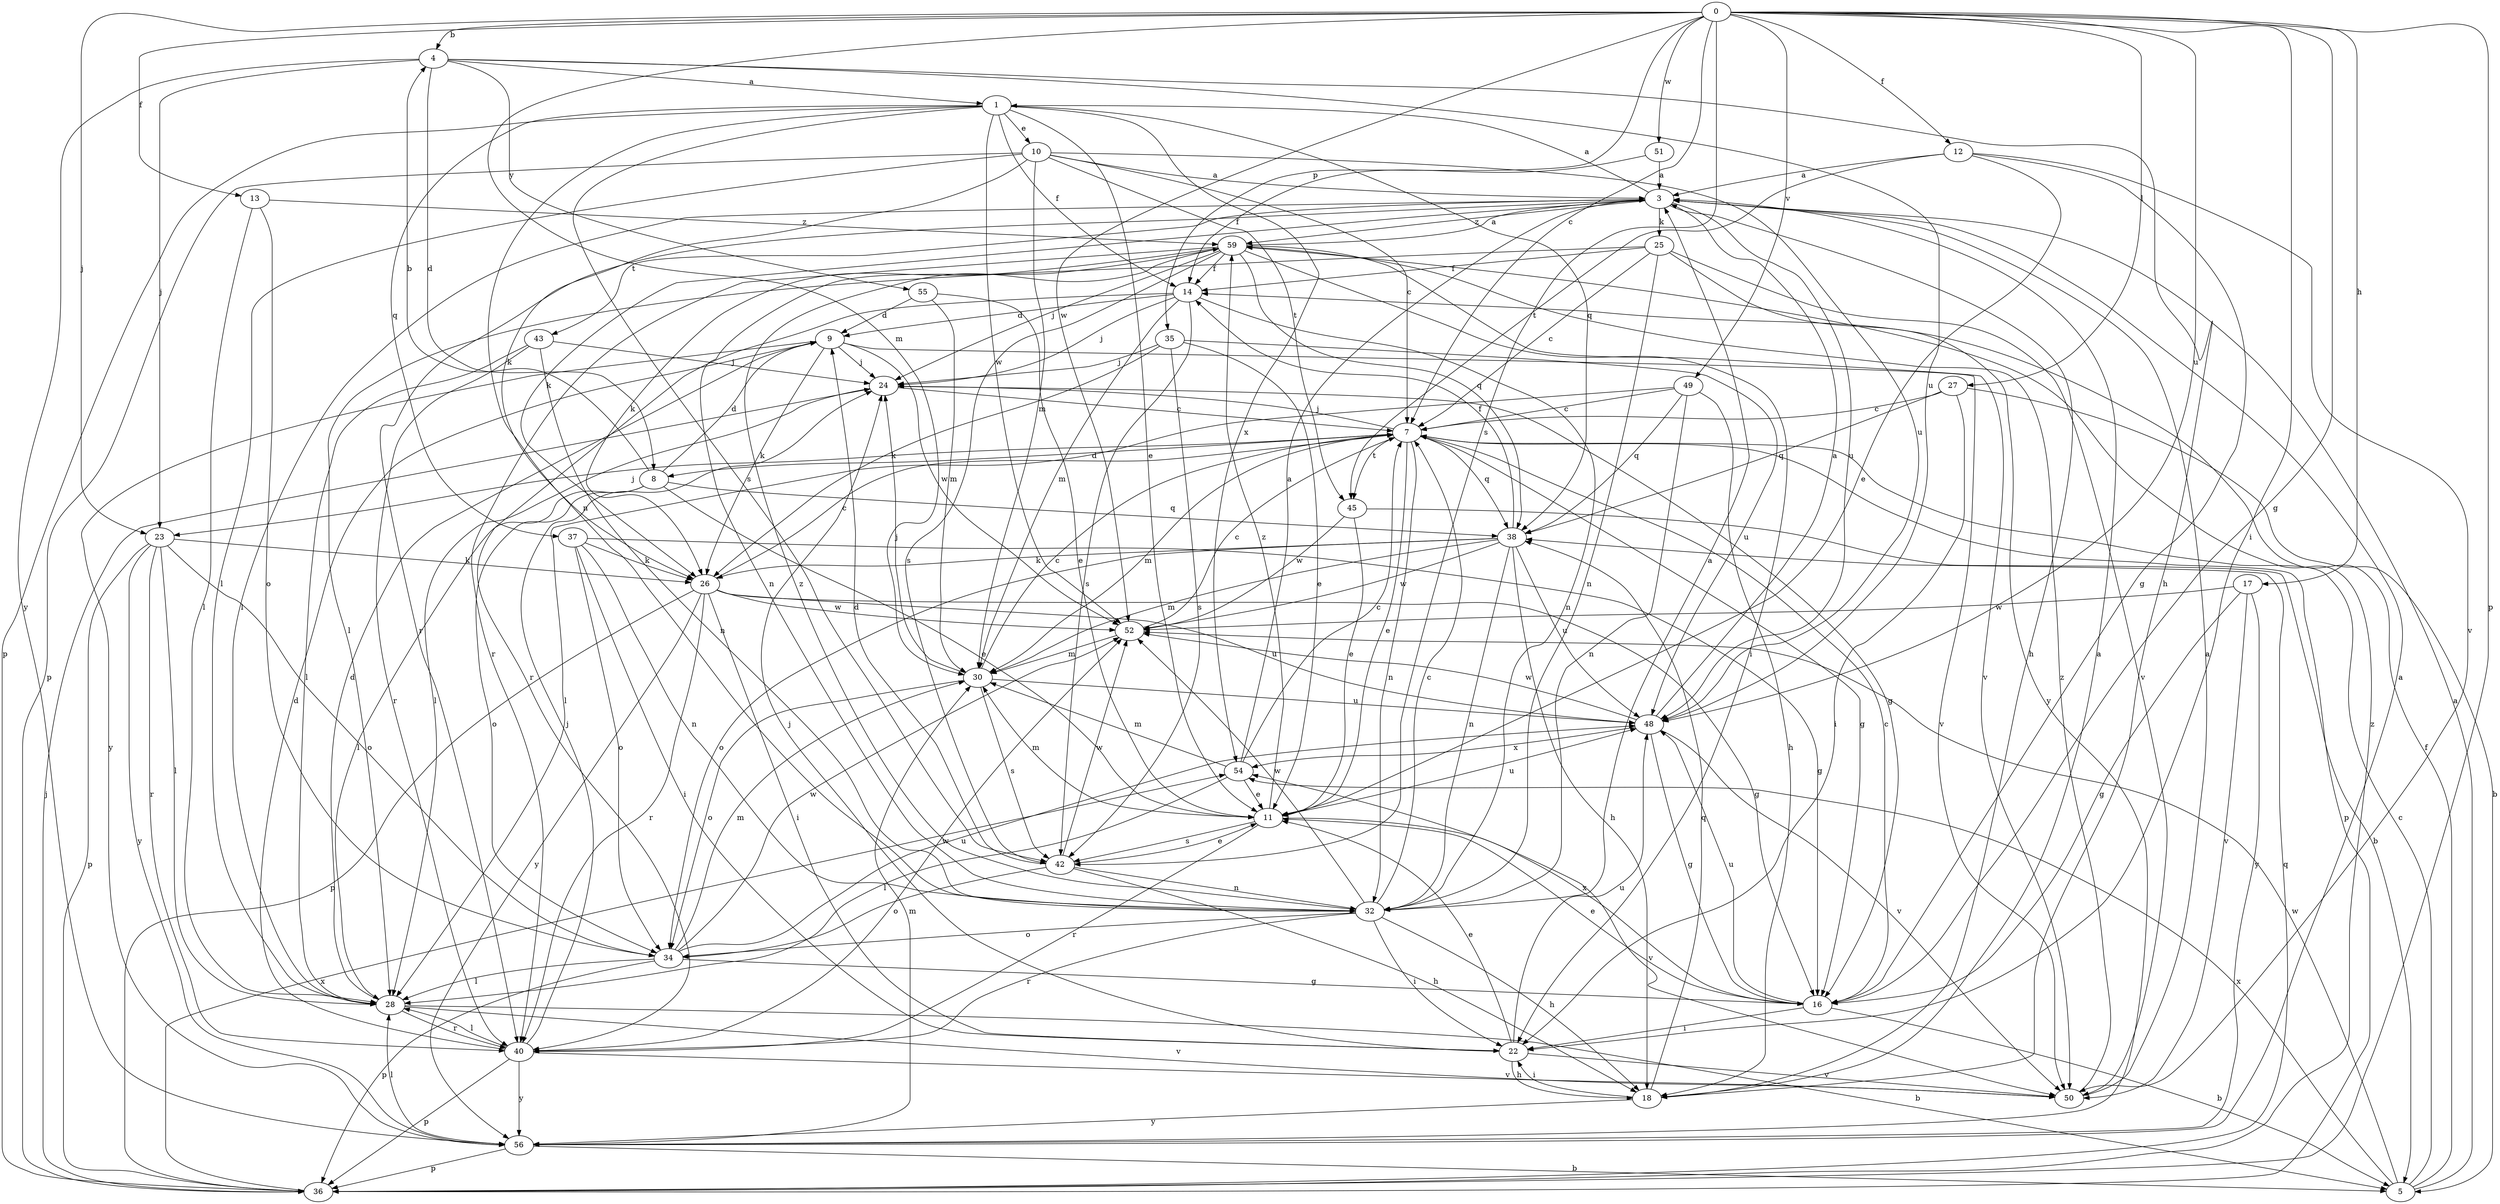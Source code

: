 strict digraph  {
0;
1;
3;
4;
5;
7;
8;
9;
10;
11;
12;
13;
14;
16;
17;
18;
22;
23;
24;
25;
26;
27;
28;
30;
32;
34;
35;
36;
37;
38;
40;
42;
43;
45;
48;
49;
50;
51;
52;
54;
55;
56;
59;
0 -> 4  [label=b];
0 -> 7  [label=c];
0 -> 12  [label=f];
0 -> 13  [label=f];
0 -> 16  [label=g];
0 -> 17  [label=h];
0 -> 22  [label=i];
0 -> 23  [label=j];
0 -> 27  [label=l];
0 -> 30  [label=m];
0 -> 35  [label=p];
0 -> 36  [label=p];
0 -> 42  [label=s];
0 -> 48  [label=u];
0 -> 49  [label=v];
0 -> 51  [label=w];
0 -> 52  [label=w];
1 -> 10  [label=e];
1 -> 11  [label=e];
1 -> 14  [label=f];
1 -> 32  [label=n];
1 -> 36  [label=p];
1 -> 37  [label=q];
1 -> 38  [label=q];
1 -> 42  [label=s];
1 -> 52  [label=w];
1 -> 54  [label=x];
3 -> 1  [label=a];
3 -> 18  [label=h];
3 -> 25  [label=k];
3 -> 26  [label=k];
3 -> 28  [label=l];
3 -> 40  [label=r];
3 -> 43  [label=t];
3 -> 48  [label=u];
3 -> 59  [label=z];
4 -> 1  [label=a];
4 -> 8  [label=d];
4 -> 18  [label=h];
4 -> 23  [label=j];
4 -> 48  [label=u];
4 -> 55  [label=y];
4 -> 56  [label=y];
5 -> 3  [label=a];
5 -> 7  [label=c];
5 -> 14  [label=f];
5 -> 52  [label=w];
5 -> 54  [label=x];
7 -> 8  [label=d];
7 -> 11  [label=e];
7 -> 16  [label=g];
7 -> 23  [label=j];
7 -> 24  [label=j];
7 -> 30  [label=m];
7 -> 32  [label=n];
7 -> 36  [label=p];
7 -> 38  [label=q];
7 -> 45  [label=t];
8 -> 4  [label=b];
8 -> 9  [label=d];
8 -> 11  [label=e];
8 -> 28  [label=l];
8 -> 34  [label=o];
8 -> 38  [label=q];
9 -> 24  [label=j];
9 -> 26  [label=k];
9 -> 50  [label=v];
9 -> 52  [label=w];
9 -> 56  [label=y];
10 -> 3  [label=a];
10 -> 7  [label=c];
10 -> 26  [label=k];
10 -> 28  [label=l];
10 -> 30  [label=m];
10 -> 36  [label=p];
10 -> 45  [label=t];
10 -> 48  [label=u];
11 -> 30  [label=m];
11 -> 40  [label=r];
11 -> 42  [label=s];
11 -> 48  [label=u];
11 -> 50  [label=v];
11 -> 59  [label=z];
12 -> 3  [label=a];
12 -> 11  [label=e];
12 -> 16  [label=g];
12 -> 45  [label=t];
12 -> 50  [label=v];
13 -> 28  [label=l];
13 -> 34  [label=o];
13 -> 59  [label=z];
14 -> 9  [label=d];
14 -> 24  [label=j];
14 -> 30  [label=m];
14 -> 32  [label=n];
14 -> 40  [label=r];
14 -> 42  [label=s];
16 -> 5  [label=b];
16 -> 7  [label=c];
16 -> 11  [label=e];
16 -> 22  [label=i];
16 -> 48  [label=u];
16 -> 54  [label=x];
17 -> 16  [label=g];
17 -> 50  [label=v];
17 -> 52  [label=w];
17 -> 56  [label=y];
18 -> 3  [label=a];
18 -> 22  [label=i];
18 -> 38  [label=q];
18 -> 56  [label=y];
22 -> 11  [label=e];
22 -> 18  [label=h];
22 -> 24  [label=j];
22 -> 48  [label=u];
22 -> 50  [label=v];
23 -> 26  [label=k];
23 -> 28  [label=l];
23 -> 34  [label=o];
23 -> 36  [label=p];
23 -> 40  [label=r];
23 -> 56  [label=y];
24 -> 7  [label=c];
24 -> 16  [label=g];
24 -> 28  [label=l];
25 -> 7  [label=c];
25 -> 14  [label=f];
25 -> 28  [label=l];
25 -> 32  [label=n];
25 -> 50  [label=v];
25 -> 56  [label=y];
26 -> 7  [label=c];
26 -> 16  [label=g];
26 -> 22  [label=i];
26 -> 36  [label=p];
26 -> 40  [label=r];
26 -> 48  [label=u];
26 -> 52  [label=w];
26 -> 56  [label=y];
27 -> 5  [label=b];
27 -> 7  [label=c];
27 -> 22  [label=i];
27 -> 38  [label=q];
28 -> 5  [label=b];
28 -> 9  [label=d];
28 -> 40  [label=r];
28 -> 50  [label=v];
30 -> 7  [label=c];
30 -> 24  [label=j];
30 -> 34  [label=o];
30 -> 42  [label=s];
30 -> 48  [label=u];
32 -> 3  [label=a];
32 -> 7  [label=c];
32 -> 18  [label=h];
32 -> 22  [label=i];
32 -> 34  [label=o];
32 -> 40  [label=r];
32 -> 52  [label=w];
32 -> 59  [label=z];
34 -> 16  [label=g];
34 -> 28  [label=l];
34 -> 30  [label=m];
34 -> 36  [label=p];
34 -> 48  [label=u];
34 -> 52  [label=w];
35 -> 11  [label=e];
35 -> 24  [label=j];
35 -> 26  [label=k];
35 -> 42  [label=s];
35 -> 48  [label=u];
36 -> 24  [label=j];
36 -> 38  [label=q];
36 -> 54  [label=x];
36 -> 59  [label=z];
37 -> 16  [label=g];
37 -> 22  [label=i];
37 -> 26  [label=k];
37 -> 32  [label=n];
37 -> 34  [label=o];
38 -> 14  [label=f];
38 -> 18  [label=h];
38 -> 26  [label=k];
38 -> 30  [label=m];
38 -> 32  [label=n];
38 -> 34  [label=o];
38 -> 48  [label=u];
38 -> 52  [label=w];
40 -> 9  [label=d];
40 -> 24  [label=j];
40 -> 28  [label=l];
40 -> 36  [label=p];
40 -> 50  [label=v];
40 -> 52  [label=w];
40 -> 56  [label=y];
42 -> 9  [label=d];
42 -> 11  [label=e];
42 -> 18  [label=h];
42 -> 32  [label=n];
42 -> 34  [label=o];
42 -> 52  [label=w];
43 -> 24  [label=j];
43 -> 28  [label=l];
43 -> 32  [label=n];
43 -> 40  [label=r];
45 -> 5  [label=b];
45 -> 11  [label=e];
45 -> 52  [label=w];
48 -> 3  [label=a];
48 -> 16  [label=g];
48 -> 50  [label=v];
48 -> 52  [label=w];
48 -> 54  [label=x];
49 -> 7  [label=c];
49 -> 18  [label=h];
49 -> 28  [label=l];
49 -> 32  [label=n];
49 -> 38  [label=q];
50 -> 3  [label=a];
50 -> 59  [label=z];
51 -> 3  [label=a];
51 -> 14  [label=f];
52 -> 7  [label=c];
52 -> 30  [label=m];
54 -> 3  [label=a];
54 -> 7  [label=c];
54 -> 11  [label=e];
54 -> 28  [label=l];
54 -> 30  [label=m];
55 -> 9  [label=d];
55 -> 11  [label=e];
55 -> 30  [label=m];
56 -> 3  [label=a];
56 -> 5  [label=b];
56 -> 28  [label=l];
56 -> 30  [label=m];
56 -> 36  [label=p];
59 -> 3  [label=a];
59 -> 14  [label=f];
59 -> 22  [label=i];
59 -> 24  [label=j];
59 -> 26  [label=k];
59 -> 32  [label=n];
59 -> 38  [label=q];
59 -> 40  [label=r];
59 -> 42  [label=s];
59 -> 50  [label=v];
}
